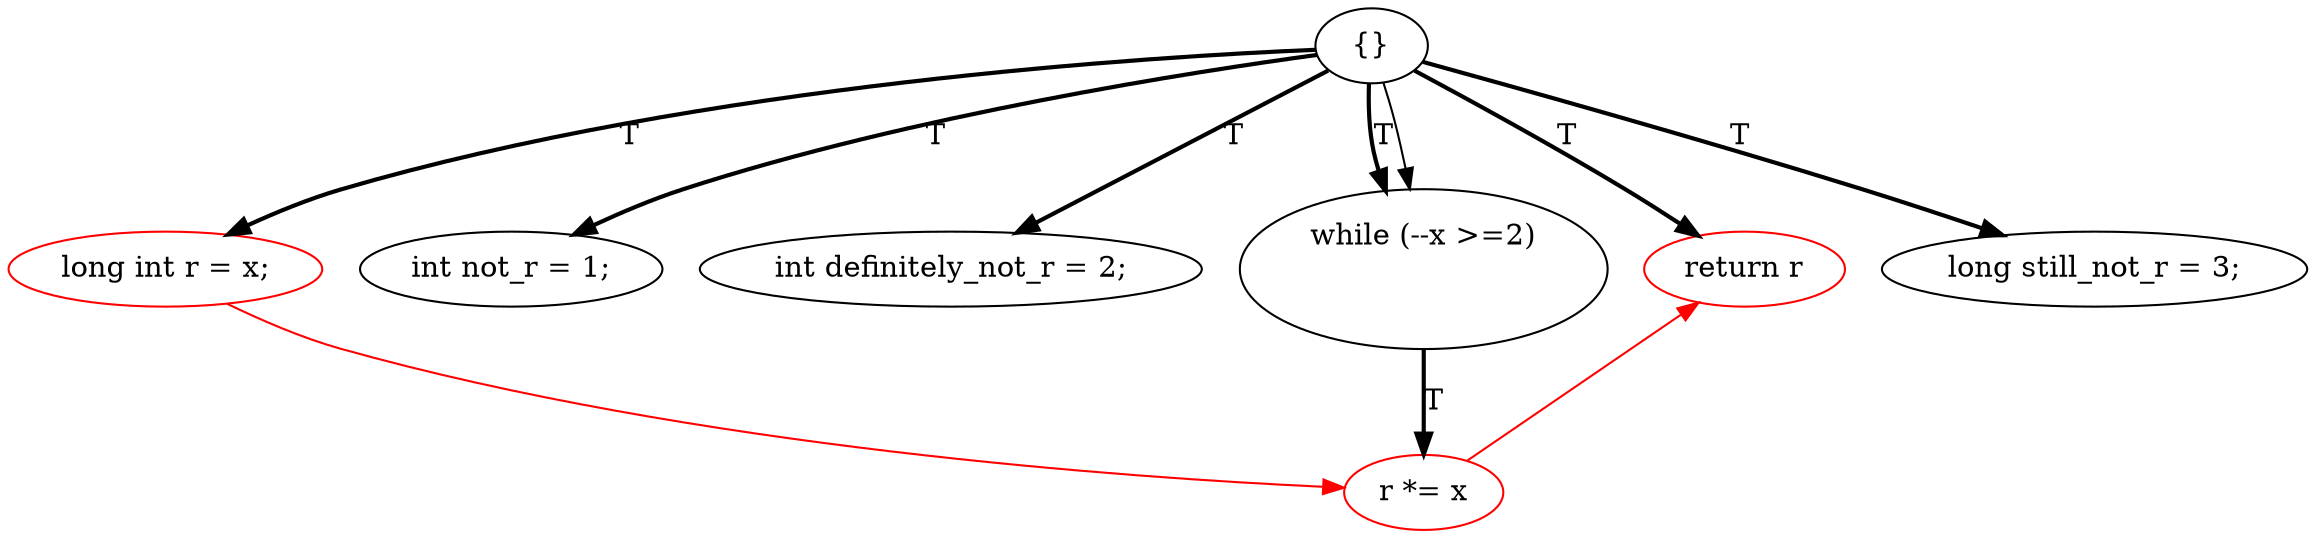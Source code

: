 digraph {
rankdir=TD;
2[label="{}"]; 
2 -> 3[label="T",style=bold];
3[label="long int r = x;",color=red];
3 -> 1[color=red];
2 -> 4[label="T",style=bold];
4[label="int not_r = 1;"];
2 -> 5[label="T",style=bold];
5[label="int definitely_not_r = 2;"];
2 -> 0[label="T",style=bold];
0[label="while (--x >=2)
		"]; 
0 -> 1[label="T",style=bold];
1[label="r *= x",color=red];
1 -> 7[color=red];
2 -> 6[label="T",style=bold];
6[label="long still_not_r = 3;"];
2 -> 7[label="T",style=bold];
7[label="return r",color=red];
2 -> 0;
{ rank=same 3 4 5 0 6 7 }{ rank=same 1 }
}
